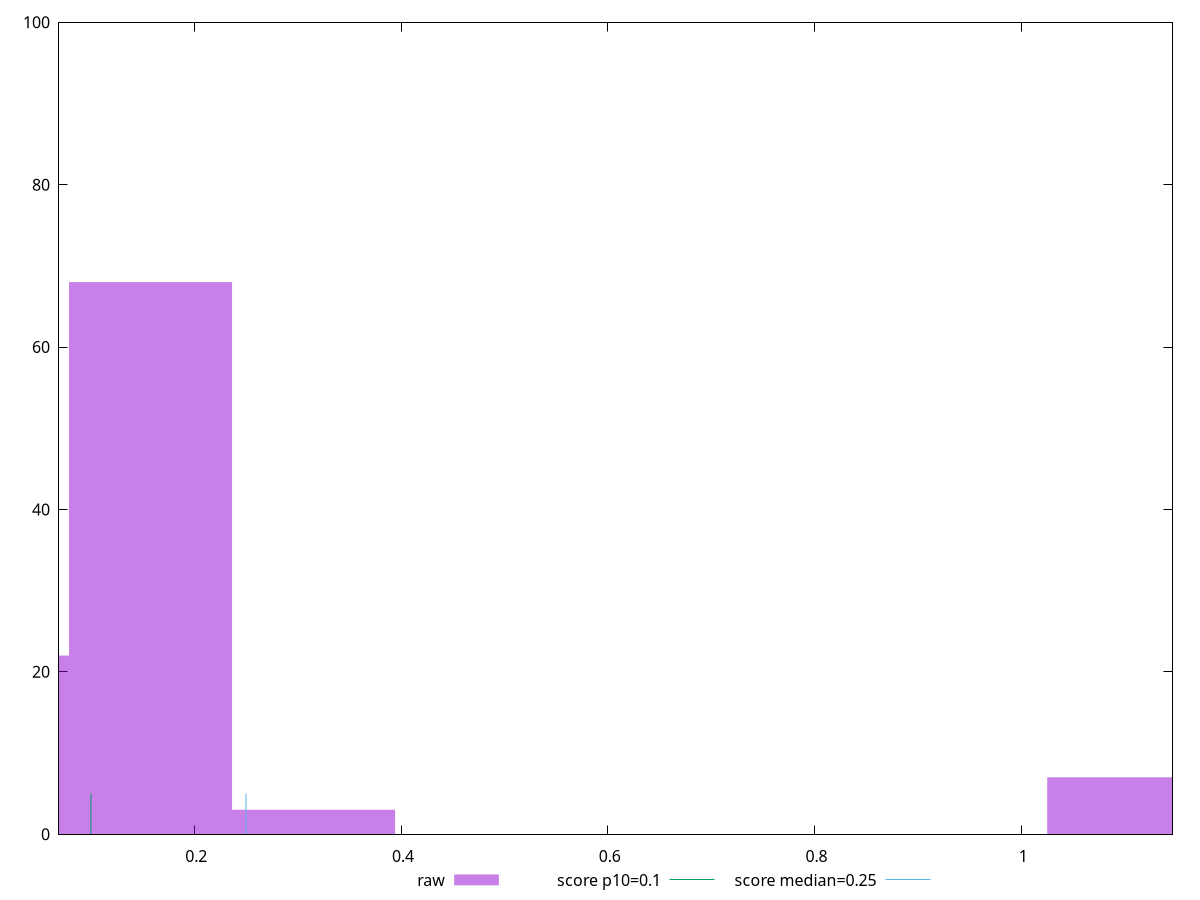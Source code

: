 reset

$raw <<EOF
0 22
0.15769771088883108 68
0.31539542177766217 3
1.1038839762218176 7
EOF

set key outside below
set boxwidth 0.15769771088883108
set xrange [0.0691375732421875:1.1462412516276042]
set yrange [0:100]
set style fill transparent solid 0.5 noborder

set parametric
set terminal svg size 640, 490 enhanced background rgb 'white'
set output "report_00007_2020-12-11T15:55:29.892Z/cumulative-layout-shift/samples/pages+cached+noexternal+nosvg/raw/histogram.svg"

plot $raw title "raw" with boxes, \
     0.1,t title "score p10=0.1", \
     0.25,t title "score median=0.25"

reset
